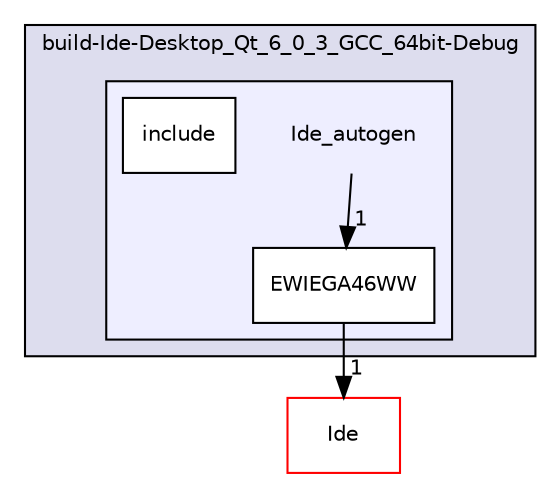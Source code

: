 digraph "build-Ide-Desktop_Qt_6_0_3_GCC_64bit-Debug/Ide_autogen" {
  compound=true
  node [ fontsize="10", fontname="Helvetica"];
  edge [ labelfontsize="10", labelfontname="Helvetica"];
  subgraph clusterdir_a4a0c7a37bf0749c1da12d190a3045c3 {
    graph [ bgcolor="#ddddee", pencolor="black", label="build-Ide-Desktop_Qt_6_0_3_GCC_64bit-Debug" fontname="Helvetica", fontsize="10", URL="dir_a4a0c7a37bf0749c1da12d190a3045c3.html"]
  subgraph clusterdir_5819f0aafea1b45da47f0d03dcf990db {
    graph [ bgcolor="#eeeeff", pencolor="black", label="" URL="dir_5819f0aafea1b45da47f0d03dcf990db.html"];
    dir_5819f0aafea1b45da47f0d03dcf990db [shape=plaintext label="Ide_autogen"];
    dir_79249c360a729d366b37c3f98445d4ce [shape=box label="EWIEGA46WW" color="black" fillcolor="white" style="filled" URL="dir_79249c360a729d366b37c3f98445d4ce.html"];
    dir_52ee05fb2e9b88c1f29ffb52aa763c76 [shape=box label="include" color="black" fillcolor="white" style="filled" URL="dir_52ee05fb2e9b88c1f29ffb52aa763c76.html"];
  }
  }
  dir_68429450acb3cb0c38ed32ec649647d7 [shape=box label="Ide" fillcolor="white" style="filled" color="red" URL="dir_68429450acb3cb0c38ed32ec649647d7.html"];
  dir_79249c360a729d366b37c3f98445d4ce->dir_68429450acb3cb0c38ed32ec649647d7 [headlabel="1", labeldistance=1.5 headhref="dir_000013_000001.html"];
  dir_5819f0aafea1b45da47f0d03dcf990db->dir_79249c360a729d366b37c3f98445d4ce [headlabel="1", labeldistance=1.5 headhref="dir_000012_000013.html"];
}
